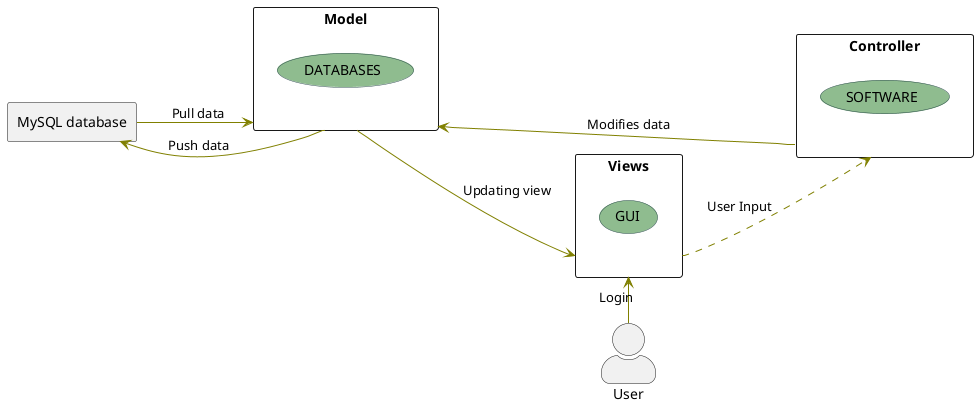 @startuml
left to right direction
skinparam actorStyle awesome
skinparam usecase {
BackgroundColor DarkSeaGreen
BorderColor DarkSlateGray

BackgroundColor<< Main >> YellowGreen
BorderColor<< Main >> YellowGreen

ArrowColor Olive
ActorBorderColor black
ActorFontName Courier

ActorBackgroundColor<< Human >> Gold
}

actor User as U
rectangle Controller as C {
    ("SOFTWARE")
}
rectangle Views as V {
    ("GUI")
}
rectangle Model as M {
    ("DATABASES")
}
rectangle "MySQL database" as SQL {
}

U -> V : "Login"
V ..> C : "User Input"
C --> M : "Modifies data"
M --> V : "Updating view"
M --> SQL : "Push data"
SQL --> M : "Pull data"

@enduml
